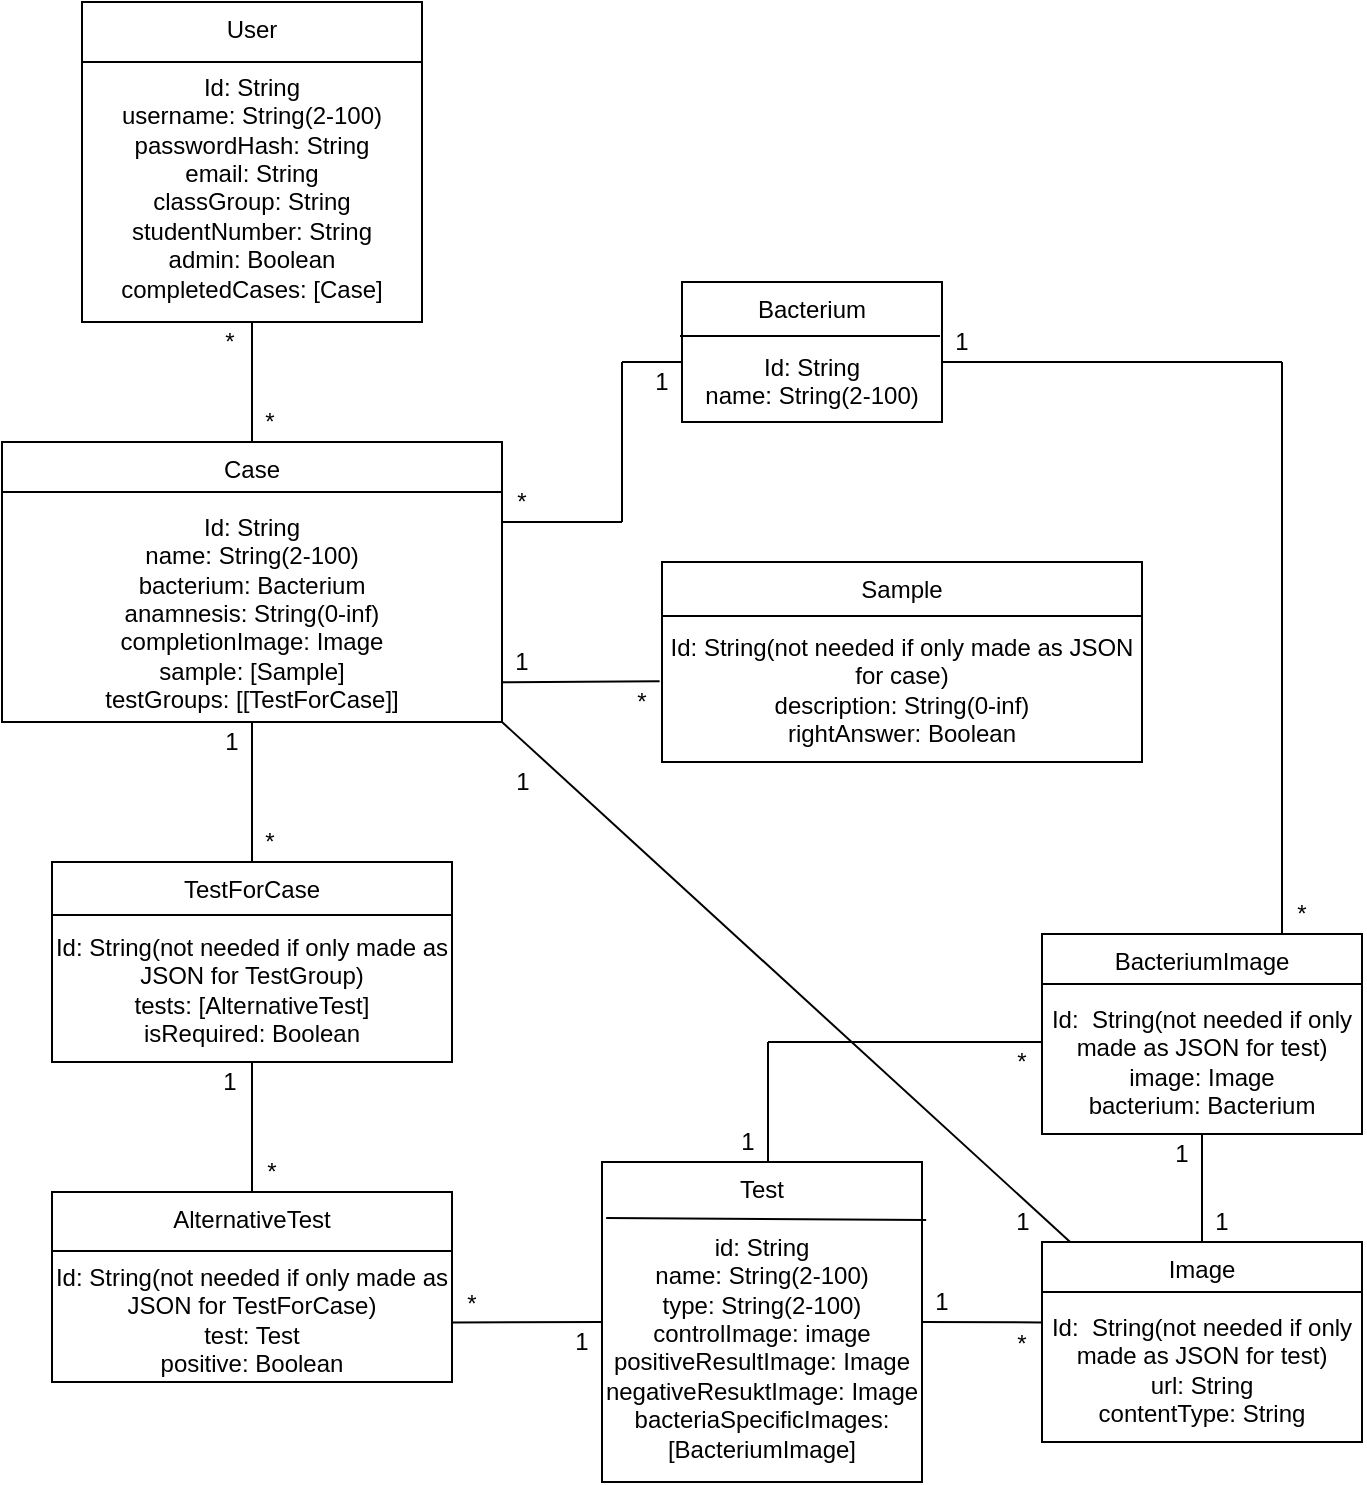 <mxfile version="13.6.2" type="device"><diagram id="oC3LxOTWJYGH91Kc98oj" name="Page-1"><mxGraphModel dx="865" dy="506" grid="1" gridSize="10" guides="1" tooltips="1" connect="1" arrows="1" fold="1" page="1" pageScale="1" pageWidth="700" pageHeight="800" math="0" shadow="0"><root><mxCell id="0"/><mxCell id="1" parent="0"/><mxCell id="-6qUZJBnMBiBueGTZFl0-1" value="User&lt;br&gt;&lt;br&gt;Id: String&lt;br&gt;username: String(2-100)&lt;br&gt;&lt;div&gt;passwordHash: String&lt;/div&gt;&lt;div&gt;email: String&lt;/div&gt;&lt;div&gt;classGroup: String&lt;/div&gt;&lt;div&gt;studentNumber: String&lt;br&gt;&lt;/div&gt;admin: Boolean&lt;br&gt;completedCases: [Case]" style="rounded=0;whiteSpace=wrap;html=1;verticalAlign=top;" parent="1" vertex="1"><mxGeometry x="50" y="20" width="170" height="160" as="geometry"/></mxCell><mxCell id="-6qUZJBnMBiBueGTZFl0-2" value="Bacterium&lt;br&gt;&lt;br&gt;Id: String&lt;br&gt;name: String(2-100)" style="rounded=0;whiteSpace=wrap;html=1;verticalAlign=top;" parent="1" vertex="1"><mxGeometry x="350" y="160" width="130" height="70" as="geometry"/></mxCell><mxCell id="-6qUZJBnMBiBueGTZFl0-5" value="Case&lt;br&gt;&lt;br&gt;Id: String&lt;br&gt;name: String(2-100)&lt;br&gt;bacterium: Bacterium&lt;br&gt;anamnesis: String(0-inf)&lt;br&gt;completionImage: Image&lt;br&gt;sample: [Sample]&lt;br&gt;testGroups: [[TestForCase]]" style="rounded=0;whiteSpace=wrap;html=1;verticalAlign=top;" parent="1" vertex="1"><mxGeometry x="10" y="240" width="250" height="140" as="geometry"/></mxCell><mxCell id="-6qUZJBnMBiBueGTZFl0-6" value="Sample&lt;br&gt;&lt;br&gt;Id: String(not needed if only made as JSON for case)&lt;br&gt;description: String(0-inf)&lt;br&gt;rightAnswer: Boolean" style="rounded=0;whiteSpace=wrap;html=1;verticalAlign=top;" parent="1" vertex="1"><mxGeometry x="340" y="300" width="240" height="100" as="geometry"/></mxCell><mxCell id="-6qUZJBnMBiBueGTZFl0-7" value="Test&lt;br&gt;&lt;br&gt;id: String&lt;br&gt;name: String(2-100)&lt;br&gt;&lt;div&gt;type: String(2-100)&lt;/div&gt;&lt;div&gt;controlImage: image&lt;br&gt;&lt;/div&gt;positiveResultImage: Image&lt;br&gt;negativeResuktImage: Image&lt;br&gt;bacteriaSpecificImages: [BacteriumImage]" style="rounded=0;whiteSpace=wrap;html=1;verticalAlign=top;" parent="1" vertex="1"><mxGeometry x="310" y="600" width="160" height="160" as="geometry"/></mxCell><mxCell id="-6qUZJBnMBiBueGTZFl0-8" value="TestForCase&lt;br&gt;&lt;br&gt;Id: String(not needed if only made as JSON for TestGroup)&lt;br&gt;tests: [AlternativeTest]&lt;br&gt;isRequired: Boolean&lt;br&gt;" style="rounded=0;whiteSpace=wrap;html=1;verticalAlign=top;" parent="1" vertex="1"><mxGeometry x="35" y="450" width="200" height="100" as="geometry"/></mxCell><mxCell id="-6qUZJBnMBiBueGTZFl0-9" value="" style="endArrow=none;html=1;" parent="1" edge="1"><mxGeometry width="50" height="50" relative="1" as="geometry"><mxPoint x="50" y="50" as="sourcePoint"/><mxPoint x="220" y="50" as="targetPoint"/><Array as="points"><mxPoint x="135" y="50"/></Array></mxGeometry></mxCell><mxCell id="-6qUZJBnMBiBueGTZFl0-10" value="" style="endArrow=none;html=1;exitX=0;exitY=0.25;exitDx=0;exitDy=0;entryX=1;entryY=0.25;entryDx=0;entryDy=0;" parent="1" edge="1"><mxGeometry width="50" height="50" relative="1" as="geometry"><mxPoint x="10.0" y="265" as="sourcePoint"/><mxPoint x="260" y="265" as="targetPoint"/></mxGeometry></mxCell><mxCell id="-6qUZJBnMBiBueGTZFl0-11" value="" style="endArrow=none;html=1;exitX=0;exitY=0.5;exitDx=0;exitDy=0;entryX=1;entryY=0.5;entryDx=0;entryDy=0;" parent="1" edge="1"><mxGeometry width="50" height="50" relative="1" as="geometry"><mxPoint x="349" y="187" as="sourcePoint"/><mxPoint x="479" y="187" as="targetPoint"/></mxGeometry></mxCell><mxCell id="-6qUZJBnMBiBueGTZFl0-12" value="" style="endArrow=none;html=1;exitX=0;exitY=0.25;exitDx=0;exitDy=0;entryX=1;entryY=0.25;entryDx=0;entryDy=0;" parent="1" edge="1"><mxGeometry width="50" height="50" relative="1" as="geometry"><mxPoint x="340" y="327" as="sourcePoint"/><mxPoint x="580" y="327" as="targetPoint"/></mxGeometry></mxCell><mxCell id="-6qUZJBnMBiBueGTZFl0-13" value="" style="endArrow=none;html=1;exitX=0;exitY=0.25;exitDx=0;exitDy=0;entryX=1;entryY=0.25;entryDx=0;entryDy=0;" parent="1" edge="1"><mxGeometry width="50" height="50" relative="1" as="geometry"><mxPoint x="35" y="476.5" as="sourcePoint"/><mxPoint x="235" y="476.5" as="targetPoint"/></mxGeometry></mxCell><mxCell id="-6qUZJBnMBiBueGTZFl0-14" value="" style="endArrow=none;html=1;exitX=0.013;exitY=0.175;exitDx=0;exitDy=0;entryX=1.013;entryY=0.181;entryDx=0;entryDy=0;entryPerimeter=0;exitPerimeter=0;" parent="1" source="-6qUZJBnMBiBueGTZFl0-7" target="-6qUZJBnMBiBueGTZFl0-7" edge="1"><mxGeometry width="50" height="50" relative="1" as="geometry"><mxPoint x="325" y="628.5" as="sourcePoint"/><mxPoint x="455" y="628.5" as="targetPoint"/></mxGeometry></mxCell><mxCell id="-6qUZJBnMBiBueGTZFl0-15" value="" style="endArrow=none;html=1;exitX=0.5;exitY=1;exitDx=0;exitDy=0;entryX=0.5;entryY=0;entryDx=0;entryDy=0;" parent="1" source="-6qUZJBnMBiBueGTZFl0-1" target="-6qUZJBnMBiBueGTZFl0-5" edge="1"><mxGeometry width="50" height="50" relative="1" as="geometry"><mxPoint x="340" y="440" as="sourcePoint"/><mxPoint x="390" y="390" as="targetPoint"/></mxGeometry></mxCell><mxCell id="-6qUZJBnMBiBueGTZFl0-23" value="" style="endArrow=none;html=1;entryX=0;entryY=0.5;entryDx=0;entryDy=0;exitX=1;exitY=0.687;exitDx=0;exitDy=0;exitPerimeter=0;" parent="1" target="-6qUZJBnMBiBueGTZFl0-7" edge="1" source="A-M0ooXU77zzU5lViOXo-1"><mxGeometry width="50" height="50" relative="1" as="geometry"><mxPoint x="235" y="681" as="sourcePoint"/><mxPoint x="345" y="608" as="targetPoint"/></mxGeometry></mxCell><mxCell id="-6qUZJBnMBiBueGTZFl0-24" value="*" style="text;html=1;strokeColor=none;fillColor=none;align=center;verticalAlign=middle;whiteSpace=wrap;rounded=0;" parent="1" vertex="1"><mxGeometry x="114" y="180" width="20" height="20" as="geometry"/></mxCell><mxCell id="-6qUZJBnMBiBueGTZFl0-25" value="*" style="text;html=1;strokeColor=none;fillColor=none;align=center;verticalAlign=middle;whiteSpace=wrap;rounded=0;" parent="1" vertex="1"><mxGeometry x="134" y="220" width="20" height="20" as="geometry"/></mxCell><mxCell id="-6qUZJBnMBiBueGTZFl0-26" value="*" style="text;html=1;strokeColor=none;fillColor=none;align=center;verticalAlign=middle;whiteSpace=wrap;rounded=0;" parent="1" vertex="1"><mxGeometry x="260" y="260" width="20" height="20" as="geometry"/></mxCell><mxCell id="-6qUZJBnMBiBueGTZFl0-27" value="1" style="text;html=1;strokeColor=none;fillColor=none;align=center;verticalAlign=middle;whiteSpace=wrap;rounded=0;" parent="1" vertex="1"><mxGeometry x="330" y="200" width="20" height="20" as="geometry"/></mxCell><mxCell id="-6qUZJBnMBiBueGTZFl0-28" value="1" style="text;html=1;strokeColor=none;fillColor=none;align=center;verticalAlign=middle;whiteSpace=wrap;rounded=0;" parent="1" vertex="1"><mxGeometry x="260" y="340" width="20" height="20" as="geometry"/></mxCell><mxCell id="-6qUZJBnMBiBueGTZFl0-29" value="*" style="text;html=1;strokeColor=none;fillColor=none;align=center;verticalAlign=middle;whiteSpace=wrap;rounded=0;" parent="1" vertex="1"><mxGeometry x="320" y="360" width="20" height="20" as="geometry"/></mxCell><mxCell id="-6qUZJBnMBiBueGTZFl0-30" value="*" style="text;html=1;strokeColor=none;fillColor=none;align=center;verticalAlign=middle;whiteSpace=wrap;rounded=0;" parent="1" vertex="1"><mxGeometry x="134" y="430" width="20" height="20" as="geometry"/></mxCell><mxCell id="-6qUZJBnMBiBueGTZFl0-32" value="1" style="text;html=1;strokeColor=none;fillColor=none;align=center;verticalAlign=middle;whiteSpace=wrap;rounded=0;" parent="1" vertex="1"><mxGeometry x="114" y="550" width="20" height="20" as="geometry"/></mxCell><mxCell id="-6qUZJBnMBiBueGTZFl0-33" value="*" style="text;html=1;strokeColor=none;fillColor=none;align=center;verticalAlign=middle;whiteSpace=wrap;rounded=0;" parent="1" vertex="1"><mxGeometry x="135" y="595" width="20" height="20" as="geometry"/></mxCell><mxCell id="-6qUZJBnMBiBueGTZFl0-34" value="" style="endArrow=none;html=1;exitX=1;exitY=0.25;exitDx=0;exitDy=0;" parent="1" edge="1"><mxGeometry width="50" height="50" relative="1" as="geometry"><mxPoint x="260" y="280" as="sourcePoint"/><mxPoint x="320" y="280" as="targetPoint"/></mxGeometry></mxCell><mxCell id="-6qUZJBnMBiBueGTZFl0-35" value="" style="endArrow=none;html=1;" parent="1" edge="1"><mxGeometry width="50" height="50" relative="1" as="geometry"><mxPoint x="320" y="200" as="sourcePoint"/><mxPoint x="320" y="280" as="targetPoint"/></mxGeometry></mxCell><mxCell id="-6qUZJBnMBiBueGTZFl0-36" value="" style="endArrow=none;html=1;exitX=1;exitY=0;exitDx=0;exitDy=0;" parent="1" source="-6qUZJBnMBiBueGTZFl0-27" edge="1"><mxGeometry width="50" height="50" relative="1" as="geometry"><mxPoint x="290" y="330" as="sourcePoint"/><mxPoint x="320" y="200" as="targetPoint"/></mxGeometry></mxCell><mxCell id="-6qUZJBnMBiBueGTZFl0-37" value="" style="endArrow=none;html=1;entryX=-0.005;entryY=0.596;entryDx=0;entryDy=0;entryPerimeter=0;exitX=1;exitY=0.858;exitDx=0;exitDy=0;exitPerimeter=0;" parent="1" edge="1"><mxGeometry width="50" height="50" relative="1" as="geometry"><mxPoint x="260" y="360.12" as="sourcePoint"/><mxPoint x="338.8" y="359.6" as="targetPoint"/></mxGeometry></mxCell><mxCell id="-6qUZJBnMBiBueGTZFl0-44" value="" style="endArrow=none;html=1;exitX=0.5;exitY=1;exitDx=0;exitDy=0;entryX=0.5;entryY=0;entryDx=0;entryDy=0;" parent="1" source="-6qUZJBnMBiBueGTZFl0-5" edge="1" target="-6qUZJBnMBiBueGTZFl0-8"><mxGeometry width="50" height="50" relative="1" as="geometry"><mxPoint x="300" y="500" as="sourcePoint"/><mxPoint x="120" y="430" as="targetPoint"/></mxGeometry></mxCell><mxCell id="-6qUZJBnMBiBueGTZFl0-47" value="1" style="text;html=1;strokeColor=none;fillColor=none;align=center;verticalAlign=middle;whiteSpace=wrap;rounded=0;" parent="1" vertex="1"><mxGeometry x="115" y="380" width="20" height="20" as="geometry"/></mxCell><mxCell id="PNkEgJ8GA-NFeDJd-iMH-1" value="Image&lt;br&gt;&lt;br&gt;Id:&amp;nbsp;&amp;nbsp;String(not needed if only made as JSON for test)&lt;br&gt;url: String&lt;br&gt;contentType: String" style="rounded=0;whiteSpace=wrap;html=1;verticalAlign=top;" parent="1" vertex="1"><mxGeometry x="530" y="640" width="160" height="100" as="geometry"/></mxCell><mxCell id="PNkEgJ8GA-NFeDJd-iMH-2" value="" style="endArrow=none;html=1;exitX=0;exitY=0.25;exitDx=0;exitDy=0;" parent="1" source="PNkEgJ8GA-NFeDJd-iMH-1" edge="1"><mxGeometry width="50" height="50" relative="1" as="geometry"><mxPoint x="530" y="666.5" as="sourcePoint"/><mxPoint x="690" y="665" as="targetPoint"/></mxGeometry></mxCell><mxCell id="PNkEgJ8GA-NFeDJd-iMH-3" value="" style="endArrow=none;html=1;entryX=0;entryY=0.402;entryDx=0;entryDy=0;entryPerimeter=0;exitX=0;exitY=1;exitDx=0;exitDy=0;" parent="1" source="PNkEgJ8GA-NFeDJd-iMH-4" edge="1" target="PNkEgJ8GA-NFeDJd-iMH-1"><mxGeometry width="50" height="50" relative="1" as="geometry"><mxPoint x="460" y="681" as="sourcePoint"/><mxPoint x="529.22" y="680.77" as="targetPoint"/></mxGeometry></mxCell><mxCell id="PNkEgJ8GA-NFeDJd-iMH-4" value="1" style="text;html=1;strokeColor=none;fillColor=none;align=center;verticalAlign=middle;whiteSpace=wrap;rounded=0;" parent="1" vertex="1"><mxGeometry x="470" y="660" width="20" height="20" as="geometry"/></mxCell><mxCell id="PNkEgJ8GA-NFeDJd-iMH-5" value="*" style="text;html=1;strokeColor=none;fillColor=none;align=center;verticalAlign=middle;whiteSpace=wrap;rounded=0;" parent="1" vertex="1"><mxGeometry x="510" y="681" width="20" height="20" as="geometry"/></mxCell><mxCell id="lL9Rjjiu0W2WjcAqjGYw-1" value="BacteriumImage&lt;br&gt;&lt;br&gt;Id:&amp;nbsp;&amp;nbsp;String(not needed if only made as JSON for test)&lt;br&gt;image: Image&lt;br&gt;bacterium: Bacterium" style="rounded=0;whiteSpace=wrap;html=1;verticalAlign=top;" parent="1" vertex="1"><mxGeometry x="530" y="486" width="160" height="100" as="geometry"/></mxCell><mxCell id="lL9Rjjiu0W2WjcAqjGYw-2" value="" style="endArrow=none;html=1;exitX=0;exitY=0.25;exitDx=0;exitDy=0;" parent="1" source="lL9Rjjiu0W2WjcAqjGYw-1" edge="1"><mxGeometry width="50" height="50" relative="1" as="geometry"><mxPoint x="530" y="512.5" as="sourcePoint"/><mxPoint x="690" y="511" as="targetPoint"/></mxGeometry></mxCell><mxCell id="lL9Rjjiu0W2WjcAqjGYw-3" value="" style="endArrow=none;html=1;entryX=0.002;entryY=0.54;entryDx=0;entryDy=0;entryPerimeter=0;" parent="1" target="lL9Rjjiu0W2WjcAqjGYw-1" edge="1"><mxGeometry width="50" height="50" relative="1" as="geometry"><mxPoint x="393" y="540" as="sourcePoint"/><mxPoint x="370" y="490" as="targetPoint"/></mxGeometry></mxCell><mxCell id="lL9Rjjiu0W2WjcAqjGYw-4" value="" style="endArrow=none;html=1;" parent="1" edge="1"><mxGeometry width="50" height="50" relative="1" as="geometry"><mxPoint x="393" y="600" as="sourcePoint"/><mxPoint x="393" y="540" as="targetPoint"/></mxGeometry></mxCell><mxCell id="lL9Rjjiu0W2WjcAqjGYw-5" value="1" style="text;html=1;strokeColor=none;fillColor=none;align=center;verticalAlign=middle;whiteSpace=wrap;rounded=0;" parent="1" vertex="1"><mxGeometry x="373" y="580" width="20" height="20" as="geometry"/></mxCell><mxCell id="lL9Rjjiu0W2WjcAqjGYw-6" value="*" style="text;html=1;strokeColor=none;fillColor=none;align=center;verticalAlign=middle;whiteSpace=wrap;rounded=0;" parent="1" vertex="1"><mxGeometry x="510" y="540" width="20" height="20" as="geometry"/></mxCell><mxCell id="lL9Rjjiu0W2WjcAqjGYw-7" value="" style="endArrow=none;html=1;exitX=0.5;exitY=0;exitDx=0;exitDy=0;entryX=0.5;entryY=1;entryDx=0;entryDy=0;" parent="1" source="PNkEgJ8GA-NFeDJd-iMH-1" target="lL9Rjjiu0W2WjcAqjGYw-1" edge="1"><mxGeometry width="50" height="50" relative="1" as="geometry"><mxPoint x="320" y="540" as="sourcePoint"/><mxPoint x="370" y="490" as="targetPoint"/></mxGeometry></mxCell><mxCell id="lL9Rjjiu0W2WjcAqjGYw-8" value="1" style="text;html=1;strokeColor=none;fillColor=none;align=center;verticalAlign=middle;whiteSpace=wrap;rounded=0;" parent="1" vertex="1"><mxGeometry x="590" y="586" width="20" height="20" as="geometry"/></mxCell><mxCell id="lL9Rjjiu0W2WjcAqjGYw-9" value="1" style="text;html=1;strokeColor=none;fillColor=none;align=center;verticalAlign=middle;whiteSpace=wrap;rounded=0;" parent="1" vertex="1"><mxGeometry x="610" y="620" width="20" height="20" as="geometry"/></mxCell><mxCell id="lL9Rjjiu0W2WjcAqjGYw-10" value="" style="endArrow=none;html=1;exitX=0.75;exitY=0;exitDx=0;exitDy=0;" parent="1" source="lL9Rjjiu0W2WjcAqjGYw-1" edge="1"><mxGeometry width="50" height="50" relative="1" as="geometry"><mxPoint x="320" y="440" as="sourcePoint"/><mxPoint x="650" y="200" as="targetPoint"/></mxGeometry></mxCell><mxCell id="lL9Rjjiu0W2WjcAqjGYw-11" value="" style="endArrow=none;html=1;exitX=1;exitY=0.5;exitDx=0;exitDy=0;" parent="1" edge="1"><mxGeometry width="50" height="50" relative="1" as="geometry"><mxPoint x="480" y="200" as="sourcePoint"/><mxPoint x="650" y="200" as="targetPoint"/></mxGeometry></mxCell><mxCell id="lL9Rjjiu0W2WjcAqjGYw-12" value="1" style="text;html=1;strokeColor=none;fillColor=none;align=center;verticalAlign=middle;whiteSpace=wrap;rounded=0;" parent="1" vertex="1"><mxGeometry x="480" y="180" width="20" height="20" as="geometry"/></mxCell><mxCell id="lL9Rjjiu0W2WjcAqjGYw-13" value="*" style="text;html=1;strokeColor=none;fillColor=none;align=center;verticalAlign=middle;whiteSpace=wrap;rounded=0;" parent="1" vertex="1"><mxGeometry x="650" y="466" width="20" height="20" as="geometry"/></mxCell><mxCell id="TJXRUiKAYT5Un_HR0Y7c-3" value="" style="endArrow=none;html=1;entryX=1;entryY=1;entryDx=0;entryDy=0;exitX=0.088;exitY=0;exitDx=0;exitDy=0;exitPerimeter=0;" parent="1" source="PNkEgJ8GA-NFeDJd-iMH-1" target="-6qUZJBnMBiBueGTZFl0-5" edge="1"><mxGeometry width="50" height="50" relative="1" as="geometry"><mxPoint x="540" y="630" as="sourcePoint"/><mxPoint x="260" y="500" as="targetPoint"/></mxGeometry></mxCell><mxCell id="TJXRUiKAYT5Un_HR0Y7c-4" value="1" style="text;html=1;align=center;verticalAlign=middle;resizable=0;points=[];autosize=1;" parent="1" vertex="1"><mxGeometry x="260" y="400" width="20" height="20" as="geometry"/></mxCell><mxCell id="TJXRUiKAYT5Un_HR0Y7c-5" value="1" style="text;html=1;align=center;verticalAlign=middle;resizable=0;points=[];autosize=1;" parent="1" vertex="1"><mxGeometry x="510" y="620" width="20" height="20" as="geometry"/></mxCell><mxCell id="A-M0ooXU77zzU5lViOXo-1" value="AlternativeTest&lt;br&gt;&lt;br&gt;Id: String(not needed if only made as JSON for TestForCase)&lt;br&gt;test: Test&lt;br&gt;positive: Boolean" style="rounded=0;whiteSpace=wrap;html=1;verticalAlign=top;" vertex="1" parent="1"><mxGeometry x="35" y="615" width="200" height="95" as="geometry"/></mxCell><mxCell id="A-M0ooXU77zzU5lViOXo-2" value="" style="endArrow=none;html=1;exitX=0;exitY=0.25;exitDx=0;exitDy=0;entryX=1;entryY=0.25;entryDx=0;entryDy=0;" edge="1" parent="1"><mxGeometry width="50" height="50" relative="1" as="geometry"><mxPoint x="35" y="644.5" as="sourcePoint"/><mxPoint x="235" y="644.5" as="targetPoint"/></mxGeometry></mxCell><mxCell id="A-M0ooXU77zzU5lViOXo-3" value="*" style="text;html=1;strokeColor=none;fillColor=none;align=center;verticalAlign=middle;whiteSpace=wrap;rounded=0;" vertex="1" parent="1"><mxGeometry x="235" y="661" width="20" height="20" as="geometry"/></mxCell><mxCell id="A-M0ooXU77zzU5lViOXo-5" value="" style="endArrow=none;html=1;entryX=0.5;entryY=1;entryDx=0;entryDy=0;exitX=0.5;exitY=0;exitDx=0;exitDy=0;" edge="1" parent="1" source="A-M0ooXU77zzU5lViOXo-1" target="-6qUZJBnMBiBueGTZFl0-8"><mxGeometry width="50" height="50" relative="1" as="geometry"><mxPoint x="180" y="670" as="sourcePoint"/><mxPoint x="230" y="620" as="targetPoint"/></mxGeometry></mxCell><mxCell id="A-M0ooXU77zzU5lViOXo-6" value="1" style="text;html=1;strokeColor=none;fillColor=none;align=center;verticalAlign=middle;whiteSpace=wrap;rounded=0;" vertex="1" parent="1"><mxGeometry x="290" y="680" width="20" height="20" as="geometry"/></mxCell></root></mxGraphModel></diagram></mxfile>